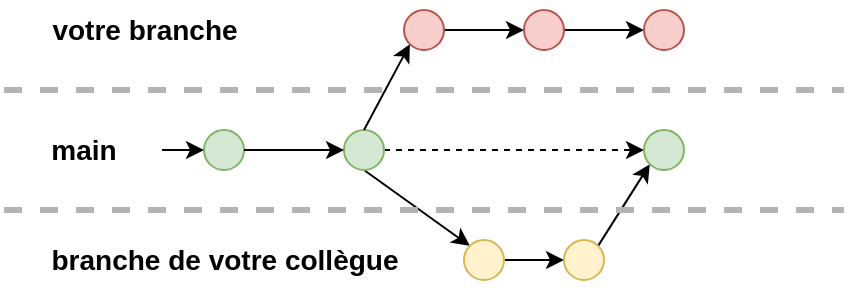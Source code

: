<mxfile version="24.2.1" type="device">
  <diagram id="Kps0-m6FUOuHXR2EgUVA" name="Page-1">
    <mxGraphModel dx="1434" dy="780" grid="1" gridSize="10" guides="1" tooltips="1" connect="1" arrows="1" fold="1" page="1" pageScale="1" pageWidth="827" pageHeight="1169" math="0" shadow="0">
      <root>
        <mxCell id="0" />
        <mxCell id="1" parent="0" />
        <mxCell id="RTe3zMk_DoGeZvPEv-I7-1" value="" style="endArrow=none;dashed=1;html=1;rounded=0;strokeWidth=3;strokeColor=#B3B3B3;" edge="1" parent="1">
          <mxGeometry width="50" height="50" relative="1" as="geometry">
            <mxPoint x="40" y="85" as="sourcePoint" />
            <mxPoint x="460" y="85" as="targetPoint" />
          </mxGeometry>
        </mxCell>
        <mxCell id="RTe3zMk_DoGeZvPEv-I7-2" value="" style="ellipse;whiteSpace=wrap;html=1;fillColor=#d5e8d4;strokeColor=#82b366;" vertex="1" parent="1">
          <mxGeometry x="140" y="105" width="20" height="20" as="geometry" />
        </mxCell>
        <mxCell id="RTe3zMk_DoGeZvPEv-I7-27" style="rounded=0;orthogonalLoop=1;jettySize=auto;html=1;exitX=0.5;exitY=1;exitDx=0;exitDy=0;entryX=0;entryY=0;entryDx=0;entryDy=0;" edge="1" parent="1" source="RTe3zMk_DoGeZvPEv-I7-4" target="RTe3zMk_DoGeZvPEv-I7-25">
          <mxGeometry relative="1" as="geometry">
            <mxPoint x="280" y="135" as="targetPoint" />
          </mxGeometry>
        </mxCell>
        <mxCell id="RTe3zMk_DoGeZvPEv-I7-34" style="edgeStyle=orthogonalEdgeStyle;rounded=0;orthogonalLoop=1;jettySize=auto;html=1;exitX=1;exitY=0.5;exitDx=0;exitDy=0;entryX=0;entryY=0.5;entryDx=0;entryDy=0;dashed=1;" edge="1" parent="1" source="RTe3zMk_DoGeZvPEv-I7-4" target="RTe3zMk_DoGeZvPEv-I7-29">
          <mxGeometry relative="1" as="geometry" />
        </mxCell>
        <mxCell id="RTe3zMk_DoGeZvPEv-I7-4" value="" style="ellipse;whiteSpace=wrap;html=1;fillColor=#d5e8d4;strokeColor=#82b366;" vertex="1" parent="1">
          <mxGeometry x="210" y="105" width="20" height="20" as="geometry" />
        </mxCell>
        <mxCell id="RTe3zMk_DoGeZvPEv-I7-9" value="&lt;font style=&quot;font-size: 14px;&quot;&gt;&lt;b&gt;main&lt;/b&gt;&lt;/font&gt;" style="text;html=1;align=center;verticalAlign=middle;whiteSpace=wrap;rounded=0;" vertex="1" parent="1">
          <mxGeometry x="50" y="100" width="60" height="30" as="geometry" />
        </mxCell>
        <mxCell id="RTe3zMk_DoGeZvPEv-I7-10" value="&lt;font style=&quot;font-size: 14px;&quot;&gt;&lt;b&gt;votre branche&lt;/b&gt;&lt;/font&gt;" style="text;html=1;align=center;verticalAlign=middle;resizable=0;points=[];autosize=1;strokeColor=none;fillColor=none;" vertex="1" parent="1">
          <mxGeometry x="50" y="40" width="120" height="30" as="geometry" />
        </mxCell>
        <mxCell id="RTe3zMk_DoGeZvPEv-I7-11" value="" style="endArrow=classic;html=1;rounded=0;exitX=1;exitY=0.5;exitDx=0;exitDy=0;entryX=0;entryY=0.5;entryDx=0;entryDy=0;endFill=1;" edge="1" parent="1" source="RTe3zMk_DoGeZvPEv-I7-2" target="RTe3zMk_DoGeZvPEv-I7-4">
          <mxGeometry width="50" height="50" relative="1" as="geometry">
            <mxPoint x="410" y="415" as="sourcePoint" />
            <mxPoint x="460" y="365" as="targetPoint" />
          </mxGeometry>
        </mxCell>
        <mxCell id="RTe3zMk_DoGeZvPEv-I7-13" style="edgeStyle=orthogonalEdgeStyle;rounded=0;orthogonalLoop=1;jettySize=auto;html=1;exitX=1;exitY=0.5;exitDx=0;exitDy=0;entryX=0;entryY=0.5;entryDx=0;entryDy=0;endArrow=classic;endFill=1;" edge="1" parent="1" source="RTe3zMk_DoGeZvPEv-I7-14" target="RTe3zMk_DoGeZvPEv-I7-16">
          <mxGeometry relative="1" as="geometry" />
        </mxCell>
        <mxCell id="RTe3zMk_DoGeZvPEv-I7-14" value="" style="ellipse;whiteSpace=wrap;html=1;fillColor=#f8cecc;strokeColor=#b85450;" vertex="1" parent="1">
          <mxGeometry x="240" y="45" width="20" height="20" as="geometry" />
        </mxCell>
        <mxCell id="RTe3zMk_DoGeZvPEv-I7-33" style="edgeStyle=orthogonalEdgeStyle;rounded=0;orthogonalLoop=1;jettySize=auto;html=1;exitX=1;exitY=0.5;exitDx=0;exitDy=0;entryX=0;entryY=0.5;entryDx=0;entryDy=0;" edge="1" parent="1" source="RTe3zMk_DoGeZvPEv-I7-16" target="RTe3zMk_DoGeZvPEv-I7-32">
          <mxGeometry relative="1" as="geometry" />
        </mxCell>
        <mxCell id="RTe3zMk_DoGeZvPEv-I7-16" value="" style="ellipse;whiteSpace=wrap;html=1;fillColor=#f8cecc;strokeColor=#b85450;" vertex="1" parent="1">
          <mxGeometry x="300" y="45" width="20" height="20" as="geometry" />
        </mxCell>
        <mxCell id="RTe3zMk_DoGeZvPEv-I7-18" value="" style="endArrow=classic;html=1;rounded=0;exitX=0.5;exitY=0;exitDx=0;exitDy=0;endFill=1;entryX=0;entryY=1;entryDx=0;entryDy=0;" edge="1" parent="1" source="RTe3zMk_DoGeZvPEv-I7-4" target="RTe3zMk_DoGeZvPEv-I7-14">
          <mxGeometry width="50" height="50" relative="1" as="geometry">
            <mxPoint x="290" y="105" as="sourcePoint" />
            <mxPoint x="220" y="65" as="targetPoint" />
          </mxGeometry>
        </mxCell>
        <mxCell id="RTe3zMk_DoGeZvPEv-I7-23" value="" style="endArrow=classic;html=1;rounded=0;entryX=0;entryY=0.5;entryDx=0;entryDy=0;exitX=0.057;exitY=-0.333;exitDx=0;exitDy=0;exitPerimeter=0;" edge="1" parent="1" target="RTe3zMk_DoGeZvPEv-I7-2">
          <mxGeometry width="50" height="50" relative="1" as="geometry">
            <mxPoint x="118.99" y="115.01" as="sourcePoint" />
            <mxPoint x="240" y="205" as="targetPoint" />
          </mxGeometry>
        </mxCell>
        <mxCell id="RTe3zMk_DoGeZvPEv-I7-24" value="&lt;font style=&quot;font-size: 14px;&quot;&gt;&lt;b&gt;branche de votre collègue&lt;/b&gt;&lt;/font&gt;" style="text;html=1;align=center;verticalAlign=middle;resizable=0;points=[];autosize=1;strokeColor=none;fillColor=none;" vertex="1" parent="1">
          <mxGeometry x="50" y="155" width="200" height="30" as="geometry" />
        </mxCell>
        <mxCell id="RTe3zMk_DoGeZvPEv-I7-30" style="edgeStyle=orthogonalEdgeStyle;rounded=0;orthogonalLoop=1;jettySize=auto;html=1;exitX=1;exitY=0.5;exitDx=0;exitDy=0;entryX=0;entryY=0.5;entryDx=0;entryDy=0;" edge="1" parent="1" source="RTe3zMk_DoGeZvPEv-I7-25" target="RTe3zMk_DoGeZvPEv-I7-28">
          <mxGeometry relative="1" as="geometry" />
        </mxCell>
        <mxCell id="RTe3zMk_DoGeZvPEv-I7-25" value="" style="ellipse;whiteSpace=wrap;html=1;fillColor=#fff2cc;strokeColor=#d6b656;" vertex="1" parent="1">
          <mxGeometry x="270" y="160" width="20" height="20" as="geometry" />
        </mxCell>
        <mxCell id="RTe3zMk_DoGeZvPEv-I7-31" style="rounded=0;orthogonalLoop=1;jettySize=auto;html=1;exitX=1;exitY=0;exitDx=0;exitDy=0;entryX=0;entryY=1;entryDx=0;entryDy=0;" edge="1" parent="1" source="RTe3zMk_DoGeZvPEv-I7-28" target="RTe3zMk_DoGeZvPEv-I7-29">
          <mxGeometry relative="1" as="geometry" />
        </mxCell>
        <mxCell id="RTe3zMk_DoGeZvPEv-I7-28" value="" style="ellipse;whiteSpace=wrap;html=1;fillColor=#fff2cc;strokeColor=#d6b656;" vertex="1" parent="1">
          <mxGeometry x="320" y="160" width="20" height="20" as="geometry" />
        </mxCell>
        <mxCell id="RTe3zMk_DoGeZvPEv-I7-29" value="" style="ellipse;whiteSpace=wrap;html=1;fillColor=#d5e8d4;strokeColor=#82b366;" vertex="1" parent="1">
          <mxGeometry x="360" y="105" width="20" height="20" as="geometry" />
        </mxCell>
        <mxCell id="RTe3zMk_DoGeZvPEv-I7-32" value="" style="ellipse;whiteSpace=wrap;html=1;fillColor=#f8cecc;strokeColor=#b85450;" vertex="1" parent="1">
          <mxGeometry x="360" y="45" width="20" height="20" as="geometry" />
        </mxCell>
        <mxCell id="RTe3zMk_DoGeZvPEv-I7-35" value="" style="endArrow=none;dashed=1;html=1;rounded=0;strokeWidth=3;strokeColor=#B3B3B3;" edge="1" parent="1">
          <mxGeometry width="50" height="50" relative="1" as="geometry">
            <mxPoint x="40" y="145" as="sourcePoint" />
            <mxPoint x="460" y="145" as="targetPoint" />
          </mxGeometry>
        </mxCell>
      </root>
    </mxGraphModel>
  </diagram>
</mxfile>
